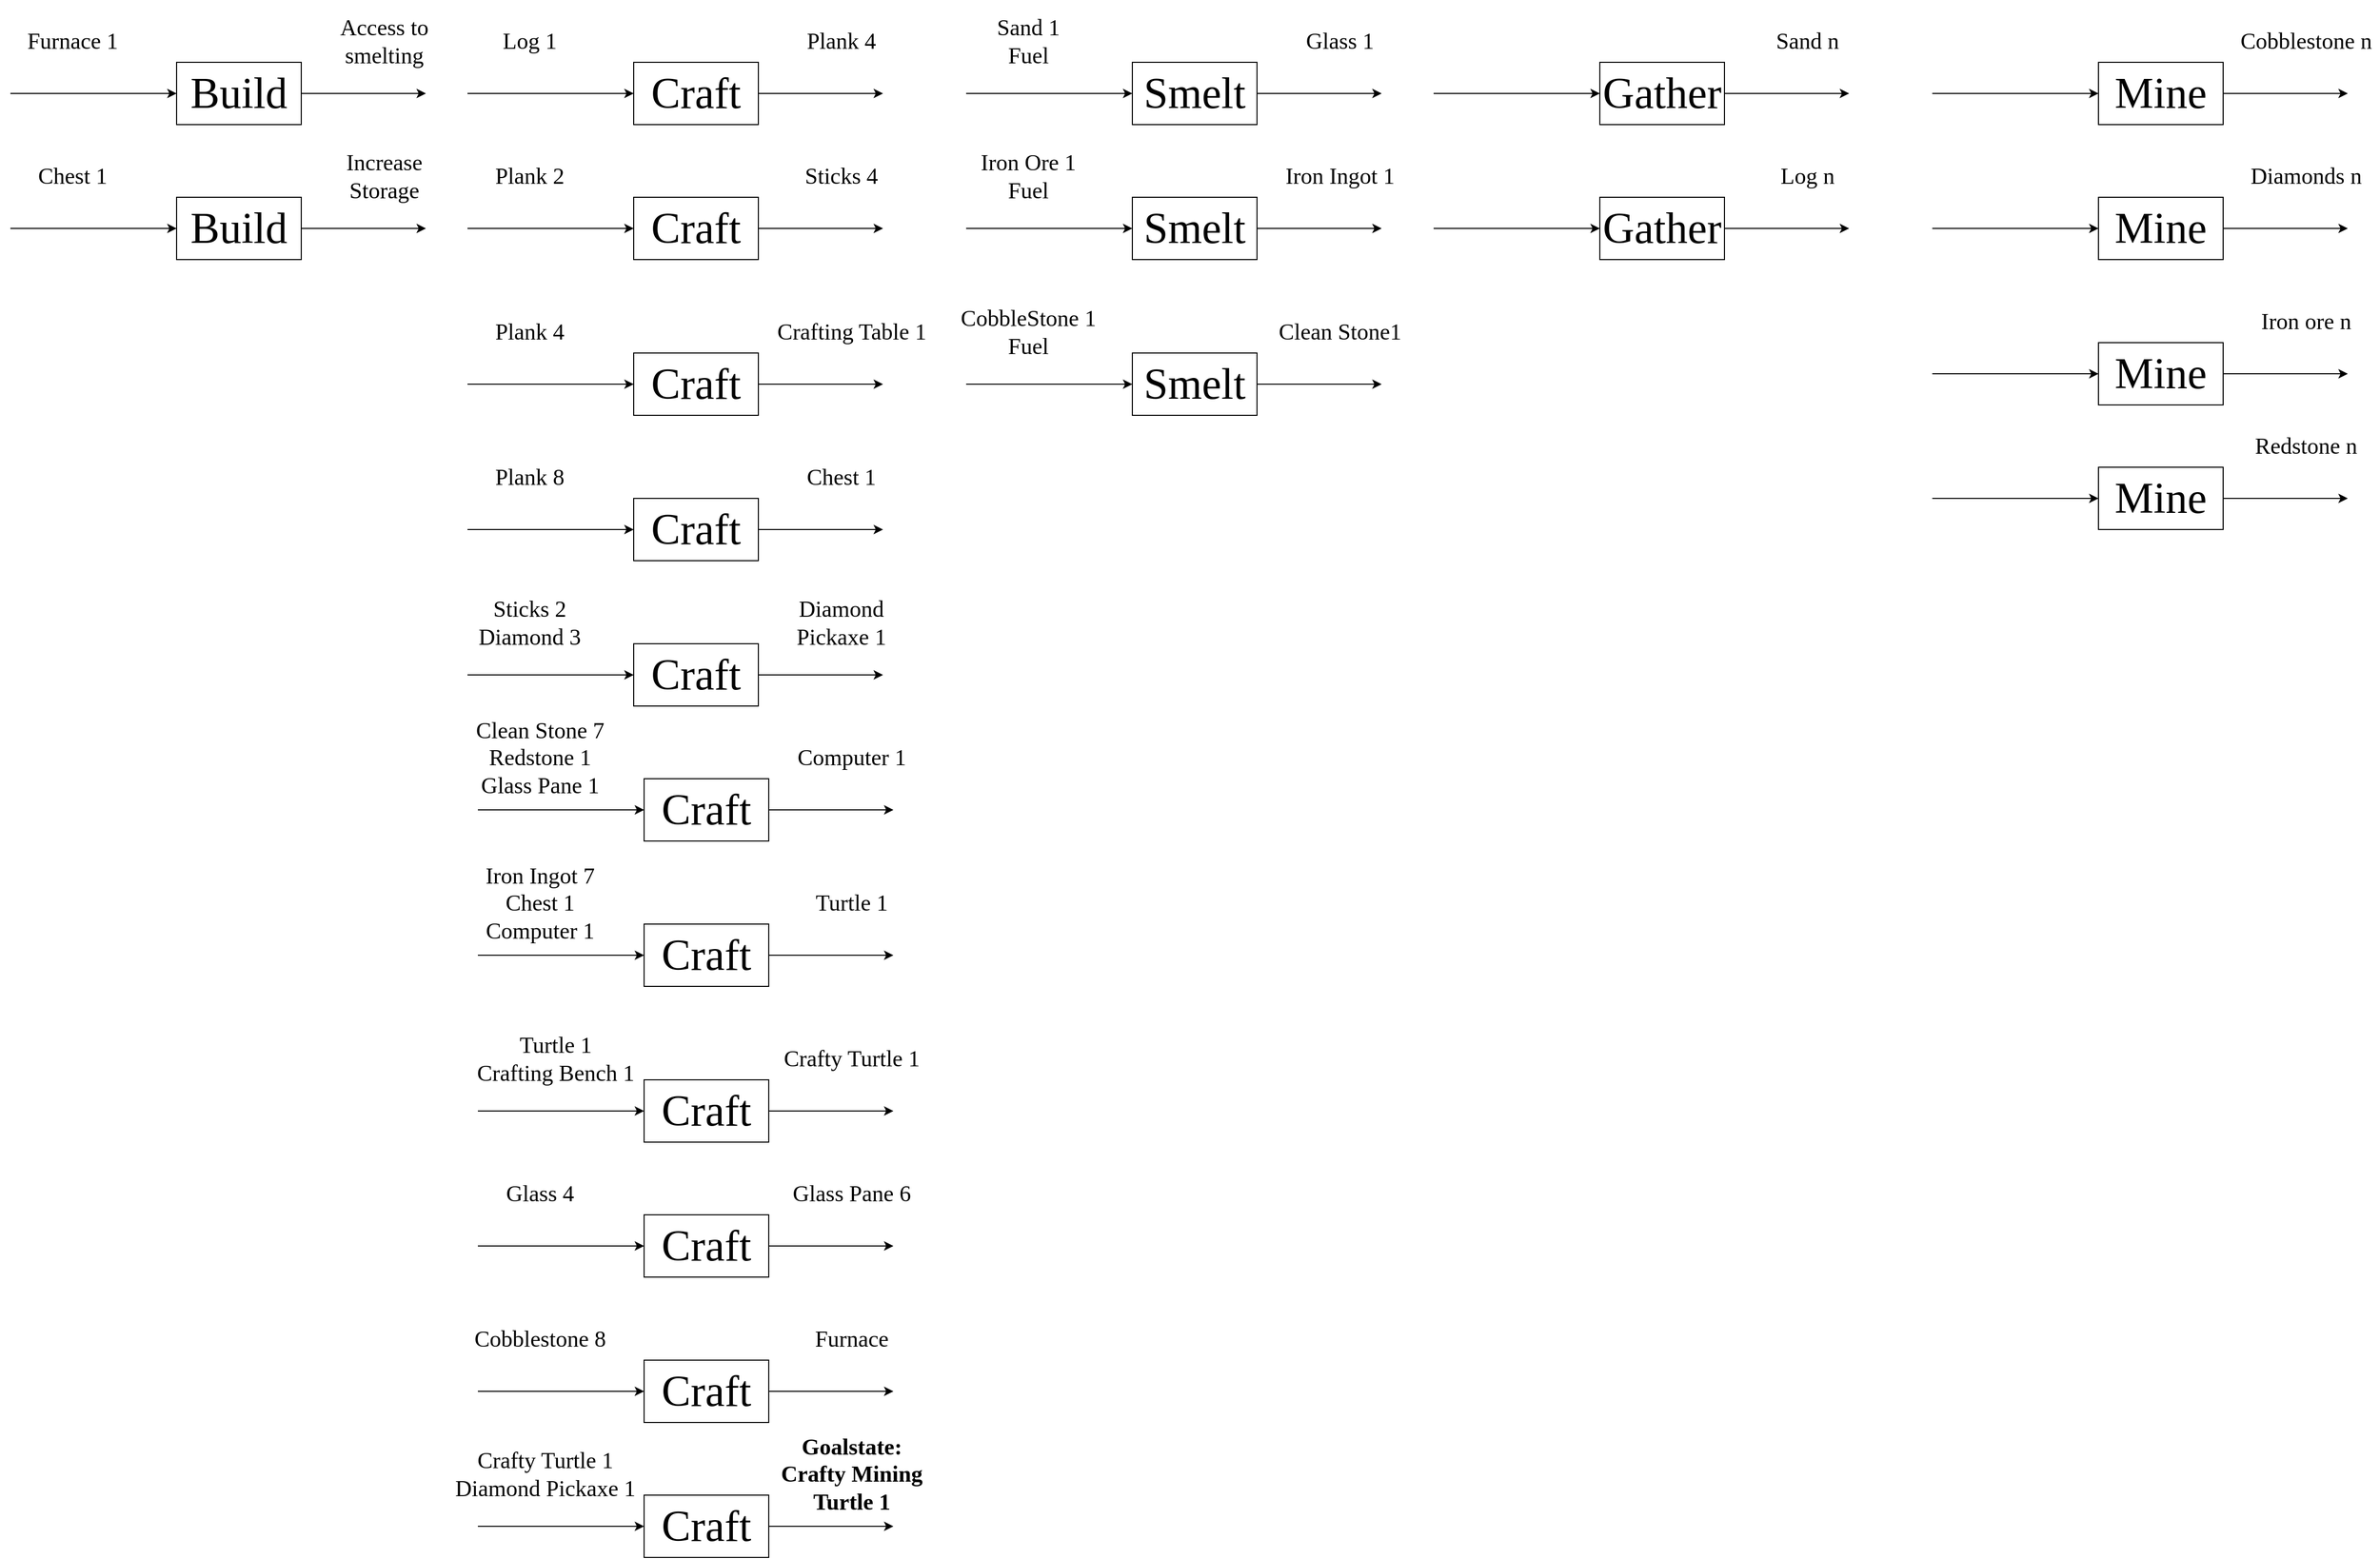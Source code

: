 <mxfile version="14.8.6" type="device"><diagram id="7CD58wL2E7_CNEWQaPp5" name="Page-1"><mxGraphModel dx="3970" dy="1318" grid="1" gridSize="10" guides="1" tooltips="1" connect="1" arrows="1" fold="1" page="1" pageScale="1" pageWidth="1600" pageHeight="900" math="0" shadow="0"><root><mxCell id="0"/><mxCell id="1" parent="0"/><mxCell id="APolCLXwnNS8bowA6f7P-10" value="" style="group" vertex="1" connectable="0" parent="1"><mxGeometry x="180" y="60" width="440" height="120" as="geometry"/></mxCell><mxCell id="APolCLXwnNS8bowA6f7P-1" value="&lt;font style=&quot;font-size: 42px&quot; face=&quot;Computer Modern&quot;&gt;Craft&lt;/font&gt;" style="rounded=0;whiteSpace=wrap;html=1;" vertex="1" parent="APolCLXwnNS8bowA6f7P-10"><mxGeometry x="170" y="60" width="120" height="60" as="geometry"/></mxCell><mxCell id="APolCLXwnNS8bowA6f7P-2" value="" style="endArrow=classic;html=1;entryX=0;entryY=0.5;entryDx=0;entryDy=0;" edge="1" parent="APolCLXwnNS8bowA6f7P-10" target="APolCLXwnNS8bowA6f7P-1"><mxGeometry width="50" height="50" relative="1" as="geometry"><mxPoint x="10" y="90" as="sourcePoint"/><mxPoint x="10" y="60" as="targetPoint"/></mxGeometry></mxCell><mxCell id="APolCLXwnNS8bowA6f7P-3" value="" style="endArrow=classic;html=1;exitX=1;exitY=0.5;exitDx=0;exitDy=0;" edge="1" parent="APolCLXwnNS8bowA6f7P-10" source="APolCLXwnNS8bowA6f7P-1"><mxGeometry width="50" height="50" relative="1" as="geometry"><mxPoint x="610" y="470" as="sourcePoint"/><mxPoint x="410" y="90" as="targetPoint"/></mxGeometry></mxCell><mxCell id="APolCLXwnNS8bowA6f7P-8" value="&lt;p style=&quot;font-size: 22px&quot;&gt;&lt;font style=&quot;font-size: 22px&quot;&gt;Log 1&lt;/font&gt;&lt;/p&gt;" style="text;html=1;strokeColor=none;fillColor=none;align=center;verticalAlign=middle;whiteSpace=wrap;rounded=0;fontFamily=Computer Modern;fontSize=22;" vertex="1" parent="APolCLXwnNS8bowA6f7P-10"><mxGeometry width="140" height="80" as="geometry"/></mxCell><mxCell id="APolCLXwnNS8bowA6f7P-9" value="&lt;p style=&quot;font-size: 22px&quot;&gt;&lt;font style=&quot;font-size: 22px&quot;&gt;Plank 4&lt;/font&gt;&lt;/p&gt;" style="text;html=1;strokeColor=none;fillColor=none;align=center;verticalAlign=middle;whiteSpace=wrap;rounded=0;fontFamily=Computer Modern;fontSize=22;" vertex="1" parent="APolCLXwnNS8bowA6f7P-10"><mxGeometry x="300" width="140" height="80" as="geometry"/></mxCell><mxCell id="APolCLXwnNS8bowA6f7P-11" value="" style="group" vertex="1" connectable="0" parent="1"><mxGeometry x="180" y="190" width="440" height="120" as="geometry"/></mxCell><mxCell id="APolCLXwnNS8bowA6f7P-12" value="&lt;font style=&quot;font-size: 42px&quot; face=&quot;Computer Modern&quot;&gt;Craft&lt;/font&gt;" style="rounded=0;whiteSpace=wrap;html=1;" vertex="1" parent="APolCLXwnNS8bowA6f7P-11"><mxGeometry x="170" y="60" width="120" height="60" as="geometry"/></mxCell><mxCell id="APolCLXwnNS8bowA6f7P-13" value="" style="endArrow=classic;html=1;entryX=0;entryY=0.5;entryDx=0;entryDy=0;" edge="1" parent="APolCLXwnNS8bowA6f7P-11" target="APolCLXwnNS8bowA6f7P-12"><mxGeometry width="50" height="50" relative="1" as="geometry"><mxPoint x="10" y="90" as="sourcePoint"/><mxPoint x="10" y="60" as="targetPoint"/></mxGeometry></mxCell><mxCell id="APolCLXwnNS8bowA6f7P-14" value="" style="endArrow=classic;html=1;exitX=1;exitY=0.5;exitDx=0;exitDy=0;" edge="1" parent="APolCLXwnNS8bowA6f7P-11" source="APolCLXwnNS8bowA6f7P-12"><mxGeometry width="50" height="50" relative="1" as="geometry"><mxPoint x="610" y="470" as="sourcePoint"/><mxPoint x="410" y="90" as="targetPoint"/></mxGeometry></mxCell><mxCell id="APolCLXwnNS8bowA6f7P-15" value="&lt;p style=&quot;font-size: 22px&quot;&gt;&lt;font style=&quot;font-size: 22px&quot;&gt;Plank 2&lt;br&gt;&lt;/font&gt;&lt;/p&gt;" style="text;html=1;strokeColor=none;fillColor=none;align=center;verticalAlign=middle;whiteSpace=wrap;rounded=0;fontFamily=Computer Modern;fontSize=22;" vertex="1" parent="APolCLXwnNS8bowA6f7P-11"><mxGeometry width="140" height="80" as="geometry"/></mxCell><mxCell id="APolCLXwnNS8bowA6f7P-16" value="&lt;p style=&quot;font-size: 22px&quot;&gt;&lt;font style=&quot;font-size: 22px&quot;&gt;Sticks 4&lt;br&gt;&lt;/font&gt;&lt;/p&gt;" style="text;html=1;strokeColor=none;fillColor=none;align=center;verticalAlign=middle;whiteSpace=wrap;rounded=0;fontFamily=Computer Modern;fontSize=22;" vertex="1" parent="APolCLXwnNS8bowA6f7P-11"><mxGeometry x="300" width="140" height="80" as="geometry"/></mxCell><mxCell id="APolCLXwnNS8bowA6f7P-17" value="" style="group" vertex="1" connectable="0" parent="1"><mxGeometry x="180" y="340" width="460" height="120" as="geometry"/></mxCell><mxCell id="APolCLXwnNS8bowA6f7P-18" value="&lt;font style=&quot;font-size: 42px&quot; face=&quot;Computer Modern&quot;&gt;Craft&lt;/font&gt;" style="rounded=0;whiteSpace=wrap;html=1;" vertex="1" parent="APolCLXwnNS8bowA6f7P-17"><mxGeometry x="170" y="60" width="120" height="60" as="geometry"/></mxCell><mxCell id="APolCLXwnNS8bowA6f7P-19" value="" style="endArrow=classic;html=1;entryX=0;entryY=0.5;entryDx=0;entryDy=0;" edge="1" parent="APolCLXwnNS8bowA6f7P-17" target="APolCLXwnNS8bowA6f7P-18"><mxGeometry width="50" height="50" relative="1" as="geometry"><mxPoint x="10" y="90" as="sourcePoint"/><mxPoint x="10" y="60" as="targetPoint"/></mxGeometry></mxCell><mxCell id="APolCLXwnNS8bowA6f7P-20" value="" style="endArrow=classic;html=1;exitX=1;exitY=0.5;exitDx=0;exitDy=0;" edge="1" parent="APolCLXwnNS8bowA6f7P-17" source="APolCLXwnNS8bowA6f7P-18"><mxGeometry width="50" height="50" relative="1" as="geometry"><mxPoint x="610" y="470" as="sourcePoint"/><mxPoint x="410" y="90" as="targetPoint"/></mxGeometry></mxCell><mxCell id="APolCLXwnNS8bowA6f7P-21" value="Plank 4" style="text;html=1;strokeColor=none;fillColor=none;align=center;verticalAlign=middle;whiteSpace=wrap;rounded=0;fontFamily=Computer Modern;fontSize=22;" vertex="1" parent="APolCLXwnNS8bowA6f7P-17"><mxGeometry width="140" height="80" as="geometry"/></mxCell><mxCell id="APolCLXwnNS8bowA6f7P-22" value="Crafting Table 1 " style="text;html=1;strokeColor=none;fillColor=none;align=center;verticalAlign=middle;whiteSpace=wrap;rounded=0;fontFamily=Computer Modern;fontSize=22;" vertex="1" parent="APolCLXwnNS8bowA6f7P-17"><mxGeometry x="300" width="160" height="80" as="geometry"/></mxCell><mxCell id="APolCLXwnNS8bowA6f7P-23" value="" style="group" vertex="1" connectable="0" parent="1"><mxGeometry x="180" y="480" width="440" height="120" as="geometry"/></mxCell><mxCell id="APolCLXwnNS8bowA6f7P-24" value="&lt;font style=&quot;font-size: 42px&quot; face=&quot;Computer Modern&quot;&gt;Craft&lt;/font&gt;" style="rounded=0;whiteSpace=wrap;html=1;" vertex="1" parent="APolCLXwnNS8bowA6f7P-23"><mxGeometry x="170" y="60" width="120" height="60" as="geometry"/></mxCell><mxCell id="APolCLXwnNS8bowA6f7P-25" value="" style="endArrow=classic;html=1;entryX=0;entryY=0.5;entryDx=0;entryDy=0;" edge="1" parent="APolCLXwnNS8bowA6f7P-23" target="APolCLXwnNS8bowA6f7P-24"><mxGeometry width="50" height="50" relative="1" as="geometry"><mxPoint x="10" y="90" as="sourcePoint"/><mxPoint x="10" y="60" as="targetPoint"/></mxGeometry></mxCell><mxCell id="APolCLXwnNS8bowA6f7P-26" value="" style="endArrow=classic;html=1;exitX=1;exitY=0.5;exitDx=0;exitDy=0;" edge="1" parent="APolCLXwnNS8bowA6f7P-23" source="APolCLXwnNS8bowA6f7P-24"><mxGeometry width="50" height="50" relative="1" as="geometry"><mxPoint x="610" y="470" as="sourcePoint"/><mxPoint x="410" y="90" as="targetPoint"/></mxGeometry></mxCell><mxCell id="APolCLXwnNS8bowA6f7P-27" value="Plank 8" style="text;html=1;strokeColor=none;fillColor=none;align=center;verticalAlign=middle;whiteSpace=wrap;rounded=0;fontFamily=Computer Modern;fontSize=22;" vertex="1" parent="APolCLXwnNS8bowA6f7P-23"><mxGeometry width="140" height="80" as="geometry"/></mxCell><mxCell id="APolCLXwnNS8bowA6f7P-28" value="Chest 1" style="text;html=1;strokeColor=none;fillColor=none;align=center;verticalAlign=middle;whiteSpace=wrap;rounded=0;fontFamily=Computer Modern;fontSize=22;" vertex="1" parent="APolCLXwnNS8bowA6f7P-23"><mxGeometry x="300" width="140" height="80" as="geometry"/></mxCell><mxCell id="APolCLXwnNS8bowA6f7P-29" value="" style="group" vertex="1" connectable="0" parent="1"><mxGeometry x="180" y="620" width="440" height="120" as="geometry"/></mxCell><mxCell id="APolCLXwnNS8bowA6f7P-30" value="&lt;font style=&quot;font-size: 42px&quot; face=&quot;Computer Modern&quot;&gt;Craft&lt;/font&gt;" style="rounded=0;whiteSpace=wrap;html=1;" vertex="1" parent="APolCLXwnNS8bowA6f7P-29"><mxGeometry x="170" y="60" width="120" height="60" as="geometry"/></mxCell><mxCell id="APolCLXwnNS8bowA6f7P-31" value="" style="endArrow=classic;html=1;entryX=0;entryY=0.5;entryDx=0;entryDy=0;" edge="1" parent="APolCLXwnNS8bowA6f7P-29" target="APolCLXwnNS8bowA6f7P-30"><mxGeometry width="50" height="50" relative="1" as="geometry"><mxPoint x="10" y="90" as="sourcePoint"/><mxPoint x="10" y="60" as="targetPoint"/></mxGeometry></mxCell><mxCell id="APolCLXwnNS8bowA6f7P-32" value="" style="endArrow=classic;html=1;exitX=1;exitY=0.5;exitDx=0;exitDy=0;" edge="1" parent="APolCLXwnNS8bowA6f7P-29" source="APolCLXwnNS8bowA6f7P-30"><mxGeometry width="50" height="50" relative="1" as="geometry"><mxPoint x="610" y="470" as="sourcePoint"/><mxPoint x="410" y="90" as="targetPoint"/></mxGeometry></mxCell><mxCell id="APolCLXwnNS8bowA6f7P-33" value="&lt;div&gt;Sticks 2&lt;/div&gt;&lt;div&gt;Diamond 3&lt;br&gt;&lt;/div&gt;" style="text;html=1;strokeColor=none;fillColor=none;align=center;verticalAlign=middle;whiteSpace=wrap;rounded=0;fontFamily=Computer Modern;fontSize=22;" vertex="1" parent="APolCLXwnNS8bowA6f7P-29"><mxGeometry width="140" height="80" as="geometry"/></mxCell><mxCell id="APolCLXwnNS8bowA6f7P-34" value="Diamond Pickaxe 1" style="text;html=1;strokeColor=none;fillColor=none;align=center;verticalAlign=middle;whiteSpace=wrap;rounded=0;fontFamily=Computer Modern;fontSize=22;" vertex="1" parent="APolCLXwnNS8bowA6f7P-29"><mxGeometry x="300" width="140" height="80" as="geometry"/></mxCell><mxCell id="APolCLXwnNS8bowA6f7P-35" value="" style="group" vertex="1" connectable="0" parent="1"><mxGeometry x="190" y="750" width="440" height="120" as="geometry"/></mxCell><mxCell id="APolCLXwnNS8bowA6f7P-36" value="&lt;font style=&quot;font-size: 42px&quot; face=&quot;Computer Modern&quot;&gt;Craft&lt;/font&gt;" style="rounded=0;whiteSpace=wrap;html=1;" vertex="1" parent="APolCLXwnNS8bowA6f7P-35"><mxGeometry x="170" y="60" width="120" height="60" as="geometry"/></mxCell><mxCell id="APolCLXwnNS8bowA6f7P-37" value="" style="endArrow=classic;html=1;entryX=0;entryY=0.5;entryDx=0;entryDy=0;" edge="1" parent="APolCLXwnNS8bowA6f7P-35" target="APolCLXwnNS8bowA6f7P-36"><mxGeometry width="50" height="50" relative="1" as="geometry"><mxPoint x="10" y="90" as="sourcePoint"/><mxPoint x="10" y="60" as="targetPoint"/></mxGeometry></mxCell><mxCell id="APolCLXwnNS8bowA6f7P-38" value="" style="endArrow=classic;html=1;exitX=1;exitY=0.5;exitDx=0;exitDy=0;" edge="1" parent="APolCLXwnNS8bowA6f7P-35" source="APolCLXwnNS8bowA6f7P-36"><mxGeometry width="50" height="50" relative="1" as="geometry"><mxPoint x="610" y="470" as="sourcePoint"/><mxPoint x="410" y="90" as="targetPoint"/></mxGeometry></mxCell><mxCell id="APolCLXwnNS8bowA6f7P-39" value="&lt;div&gt;Clean Stone 7&lt;br&gt;&lt;/div&gt;&lt;div&gt;Redstone 1&lt;/div&gt;&lt;div&gt;Glass Pane 1&lt;br&gt;&lt;/div&gt;" style="text;html=1;strokeColor=none;fillColor=none;align=center;verticalAlign=middle;whiteSpace=wrap;rounded=0;fontFamily=Computer Modern;fontSize=22;" vertex="1" parent="APolCLXwnNS8bowA6f7P-35"><mxGeometry width="140" height="80" as="geometry"/></mxCell><mxCell id="APolCLXwnNS8bowA6f7P-40" value="Computer 1" style="text;html=1;strokeColor=none;fillColor=none;align=center;verticalAlign=middle;whiteSpace=wrap;rounded=0;fontFamily=Computer Modern;fontSize=22;" vertex="1" parent="APolCLXwnNS8bowA6f7P-35"><mxGeometry x="300" width="140" height="80" as="geometry"/></mxCell><mxCell id="APolCLXwnNS8bowA6f7P-41" value="" style="group" vertex="1" connectable="0" parent="1"><mxGeometry x="190" y="890" width="440" height="120" as="geometry"/></mxCell><mxCell id="APolCLXwnNS8bowA6f7P-42" value="&lt;font style=&quot;font-size: 42px&quot; face=&quot;Computer Modern&quot;&gt;Craft&lt;/font&gt;" style="rounded=0;whiteSpace=wrap;html=1;" vertex="1" parent="APolCLXwnNS8bowA6f7P-41"><mxGeometry x="170" y="60" width="120" height="60" as="geometry"/></mxCell><mxCell id="APolCLXwnNS8bowA6f7P-43" value="" style="endArrow=classic;html=1;entryX=0;entryY=0.5;entryDx=0;entryDy=0;" edge="1" parent="APolCLXwnNS8bowA6f7P-41" target="APolCLXwnNS8bowA6f7P-42"><mxGeometry width="50" height="50" relative="1" as="geometry"><mxPoint x="10" y="90" as="sourcePoint"/><mxPoint x="10" y="60" as="targetPoint"/></mxGeometry></mxCell><mxCell id="APolCLXwnNS8bowA6f7P-44" value="" style="endArrow=classic;html=1;exitX=1;exitY=0.5;exitDx=0;exitDy=0;" edge="1" parent="APolCLXwnNS8bowA6f7P-41" source="APolCLXwnNS8bowA6f7P-42"><mxGeometry width="50" height="50" relative="1" as="geometry"><mxPoint x="610" y="470" as="sourcePoint"/><mxPoint x="410" y="90" as="targetPoint"/></mxGeometry></mxCell><mxCell id="APolCLXwnNS8bowA6f7P-45" value="&lt;div&gt;Iron Ingot 7&lt;br&gt;&lt;/div&gt;&lt;div&gt;Chest 1&lt;/div&gt;&lt;div&gt;Computer 1&lt;br&gt;&lt;/div&gt;" style="text;html=1;strokeColor=none;fillColor=none;align=center;verticalAlign=middle;whiteSpace=wrap;rounded=0;fontFamily=Computer Modern;fontSize=22;" vertex="1" parent="APolCLXwnNS8bowA6f7P-41"><mxGeometry width="140" height="80" as="geometry"/></mxCell><mxCell id="APolCLXwnNS8bowA6f7P-46" value="Turtle 1" style="text;html=1;strokeColor=none;fillColor=none;align=center;verticalAlign=middle;whiteSpace=wrap;rounded=0;fontFamily=Computer Modern;fontSize=22;" vertex="1" parent="APolCLXwnNS8bowA6f7P-41"><mxGeometry x="300" width="140" height="80" as="geometry"/></mxCell><mxCell id="APolCLXwnNS8bowA6f7P-47" value="" style="group" vertex="1" connectable="0" parent="1"><mxGeometry x="190" y="1040" width="440" height="120" as="geometry"/></mxCell><mxCell id="APolCLXwnNS8bowA6f7P-48" value="&lt;font style=&quot;font-size: 42px&quot; face=&quot;Computer Modern&quot;&gt;Craft&lt;/font&gt;" style="rounded=0;whiteSpace=wrap;html=1;" vertex="1" parent="APolCLXwnNS8bowA6f7P-47"><mxGeometry x="170" y="60" width="120" height="60" as="geometry"/></mxCell><mxCell id="APolCLXwnNS8bowA6f7P-49" value="" style="endArrow=classic;html=1;entryX=0;entryY=0.5;entryDx=0;entryDy=0;" edge="1" parent="APolCLXwnNS8bowA6f7P-47" target="APolCLXwnNS8bowA6f7P-48"><mxGeometry width="50" height="50" relative="1" as="geometry"><mxPoint x="10" y="90" as="sourcePoint"/><mxPoint x="10" y="60" as="targetPoint"/></mxGeometry></mxCell><mxCell id="APolCLXwnNS8bowA6f7P-50" value="" style="endArrow=classic;html=1;exitX=1;exitY=0.5;exitDx=0;exitDy=0;" edge="1" parent="APolCLXwnNS8bowA6f7P-47" source="APolCLXwnNS8bowA6f7P-48"><mxGeometry width="50" height="50" relative="1" as="geometry"><mxPoint x="610" y="470" as="sourcePoint"/><mxPoint x="410" y="90" as="targetPoint"/></mxGeometry></mxCell><mxCell id="APolCLXwnNS8bowA6f7P-51" value="&lt;div&gt;Turtle 1&lt;/div&gt;&lt;div&gt;Crafting Bench 1 &lt;br&gt;&lt;/div&gt;" style="text;html=1;strokeColor=none;fillColor=none;align=center;verticalAlign=middle;whiteSpace=wrap;rounded=0;fontFamily=Computer Modern;fontSize=22;" vertex="1" parent="APolCLXwnNS8bowA6f7P-47"><mxGeometry width="170" height="80" as="geometry"/></mxCell><mxCell id="APolCLXwnNS8bowA6f7P-52" value="Crafty Turtle 1" style="text;html=1;strokeColor=none;fillColor=none;align=center;verticalAlign=middle;whiteSpace=wrap;rounded=0;fontFamily=Computer Modern;fontSize=22;" vertex="1" parent="APolCLXwnNS8bowA6f7P-47"><mxGeometry x="300" width="140" height="80" as="geometry"/></mxCell><mxCell id="APolCLXwnNS8bowA6f7P-53" value="" style="group" vertex="1" connectable="0" parent="1"><mxGeometry x="190" y="1440" width="440" height="120" as="geometry"/></mxCell><mxCell id="APolCLXwnNS8bowA6f7P-54" value="&lt;font style=&quot;font-size: 42px&quot; face=&quot;Computer Modern&quot;&gt;Craft&lt;/font&gt;" style="rounded=0;whiteSpace=wrap;html=1;" vertex="1" parent="APolCLXwnNS8bowA6f7P-53"><mxGeometry x="170" y="60" width="120" height="60" as="geometry"/></mxCell><mxCell id="APolCLXwnNS8bowA6f7P-55" value="" style="endArrow=classic;html=1;entryX=0;entryY=0.5;entryDx=0;entryDy=0;" edge="1" parent="APolCLXwnNS8bowA6f7P-53" target="APolCLXwnNS8bowA6f7P-54"><mxGeometry width="50" height="50" relative="1" as="geometry"><mxPoint x="10" y="90" as="sourcePoint"/><mxPoint x="10" y="60" as="targetPoint"/></mxGeometry></mxCell><mxCell id="APolCLXwnNS8bowA6f7P-56" value="" style="endArrow=classic;html=1;exitX=1;exitY=0.5;exitDx=0;exitDy=0;" edge="1" parent="APolCLXwnNS8bowA6f7P-53" source="APolCLXwnNS8bowA6f7P-54"><mxGeometry width="50" height="50" relative="1" as="geometry"><mxPoint x="610" y="470" as="sourcePoint"/><mxPoint x="410" y="90" as="targetPoint"/></mxGeometry></mxCell><mxCell id="APolCLXwnNS8bowA6f7P-57" value="&lt;div&gt;Crafty Turtle 1&lt;/div&gt;&lt;div&gt;Diamond Pickaxe 1&lt;br&gt;&lt;/div&gt;" style="text;html=1;strokeColor=none;fillColor=none;align=center;verticalAlign=middle;whiteSpace=wrap;rounded=0;fontFamily=Computer Modern;fontSize=22;" vertex="1" parent="APolCLXwnNS8bowA6f7P-53"><mxGeometry x="-20" width="190" height="80" as="geometry"/></mxCell><mxCell id="APolCLXwnNS8bowA6f7P-58" value="&lt;div&gt;&lt;b&gt;Goalstate: &lt;br&gt;&lt;/b&gt;&lt;/div&gt;&lt;div&gt;&lt;b&gt;Crafty Mining Turtle 1&lt;/b&gt;&lt;/div&gt;" style="text;html=1;strokeColor=none;fillColor=none;align=center;verticalAlign=middle;whiteSpace=wrap;rounded=0;fontFamily=Computer Modern;fontSize=22;" vertex="1" parent="APolCLXwnNS8bowA6f7P-53"><mxGeometry x="300" width="140" height="80" as="geometry"/></mxCell><mxCell id="APolCLXwnNS8bowA6f7P-61" value="" style="group" vertex="1" connectable="0" parent="1"><mxGeometry x="660" y="60" width="440" height="120" as="geometry"/></mxCell><mxCell id="APolCLXwnNS8bowA6f7P-62" value="Smelt" style="rounded=0;whiteSpace=wrap;html=1;fontFamily=Computer Modern;fontSize=42;" vertex="1" parent="APolCLXwnNS8bowA6f7P-61"><mxGeometry x="170" y="60" width="120" height="60" as="geometry"/></mxCell><mxCell id="APolCLXwnNS8bowA6f7P-63" value="" style="endArrow=classic;html=1;entryX=0;entryY=0.5;entryDx=0;entryDy=0;" edge="1" parent="APolCLXwnNS8bowA6f7P-61" target="APolCLXwnNS8bowA6f7P-62"><mxGeometry width="50" height="50" relative="1" as="geometry"><mxPoint x="10" y="90" as="sourcePoint"/><mxPoint x="10" y="60" as="targetPoint"/></mxGeometry></mxCell><mxCell id="APolCLXwnNS8bowA6f7P-64" value="" style="endArrow=classic;html=1;exitX=1;exitY=0.5;exitDx=0;exitDy=0;" edge="1" parent="APolCLXwnNS8bowA6f7P-61" source="APolCLXwnNS8bowA6f7P-62"><mxGeometry width="50" height="50" relative="1" as="geometry"><mxPoint x="610" y="470" as="sourcePoint"/><mxPoint x="410" y="90" as="targetPoint"/></mxGeometry></mxCell><mxCell id="APolCLXwnNS8bowA6f7P-65" value="&lt;div&gt;Sand 1&lt;/div&gt;&lt;div&gt;Fuel &lt;br&gt;&lt;/div&gt;" style="text;html=1;strokeColor=none;fillColor=none;align=center;verticalAlign=middle;whiteSpace=wrap;rounded=0;fontFamily=Computer Modern;fontSize=22;" vertex="1" parent="APolCLXwnNS8bowA6f7P-61"><mxGeometry width="140" height="80" as="geometry"/></mxCell><mxCell id="APolCLXwnNS8bowA6f7P-66" value="Glass 1" style="text;html=1;strokeColor=none;fillColor=none;align=center;verticalAlign=middle;whiteSpace=wrap;rounded=0;fontFamily=Computer Modern;fontSize=22;" vertex="1" parent="APolCLXwnNS8bowA6f7P-61"><mxGeometry x="300" width="140" height="80" as="geometry"/></mxCell><mxCell id="APolCLXwnNS8bowA6f7P-67" value="" style="group" vertex="1" connectable="0" parent="1"><mxGeometry x="190" y="1170" width="440" height="120" as="geometry"/></mxCell><mxCell id="APolCLXwnNS8bowA6f7P-68" value="&lt;font style=&quot;font-size: 42px&quot; face=&quot;Computer Modern&quot;&gt;Craft&lt;/font&gt;" style="rounded=0;whiteSpace=wrap;html=1;" vertex="1" parent="APolCLXwnNS8bowA6f7P-67"><mxGeometry x="170" y="60" width="120" height="60" as="geometry"/></mxCell><mxCell id="APolCLXwnNS8bowA6f7P-69" value="" style="endArrow=classic;html=1;entryX=0;entryY=0.5;entryDx=0;entryDy=0;" edge="1" parent="APolCLXwnNS8bowA6f7P-67" target="APolCLXwnNS8bowA6f7P-68"><mxGeometry width="50" height="50" relative="1" as="geometry"><mxPoint x="10" y="90" as="sourcePoint"/><mxPoint x="10" y="60" as="targetPoint"/></mxGeometry></mxCell><mxCell id="APolCLXwnNS8bowA6f7P-70" value="" style="endArrow=classic;html=1;exitX=1;exitY=0.5;exitDx=0;exitDy=0;" edge="1" parent="APolCLXwnNS8bowA6f7P-67" source="APolCLXwnNS8bowA6f7P-68"><mxGeometry width="50" height="50" relative="1" as="geometry"><mxPoint x="610" y="470" as="sourcePoint"/><mxPoint x="410" y="90" as="targetPoint"/></mxGeometry></mxCell><mxCell id="APolCLXwnNS8bowA6f7P-71" value="Glass 4" style="text;html=1;strokeColor=none;fillColor=none;align=center;verticalAlign=middle;whiteSpace=wrap;rounded=0;fontFamily=Computer Modern;fontSize=22;" vertex="1" parent="APolCLXwnNS8bowA6f7P-67"><mxGeometry width="140" height="80" as="geometry"/></mxCell><mxCell id="APolCLXwnNS8bowA6f7P-72" value="Glass Pane 6" style="text;html=1;strokeColor=none;fillColor=none;align=center;verticalAlign=middle;whiteSpace=wrap;rounded=0;fontFamily=Computer Modern;fontSize=22;" vertex="1" parent="APolCLXwnNS8bowA6f7P-67"><mxGeometry x="300" width="140" height="80" as="geometry"/></mxCell><mxCell id="APolCLXwnNS8bowA6f7P-73" value="" style="group" vertex="1" connectable="0" parent="1"><mxGeometry x="660" y="190" width="440" height="120" as="geometry"/></mxCell><mxCell id="APolCLXwnNS8bowA6f7P-74" value="Smelt" style="rounded=0;whiteSpace=wrap;html=1;fontFamily=Computer Modern;fontSize=42;" vertex="1" parent="APolCLXwnNS8bowA6f7P-73"><mxGeometry x="170" y="60" width="120" height="60" as="geometry"/></mxCell><mxCell id="APolCLXwnNS8bowA6f7P-75" value="" style="endArrow=classic;html=1;entryX=0;entryY=0.5;entryDx=0;entryDy=0;" edge="1" parent="APolCLXwnNS8bowA6f7P-73" target="APolCLXwnNS8bowA6f7P-74"><mxGeometry width="50" height="50" relative="1" as="geometry"><mxPoint x="10" y="90" as="sourcePoint"/><mxPoint x="10" y="60" as="targetPoint"/></mxGeometry></mxCell><mxCell id="APolCLXwnNS8bowA6f7P-76" value="" style="endArrow=classic;html=1;exitX=1;exitY=0.5;exitDx=0;exitDy=0;" edge="1" parent="APolCLXwnNS8bowA6f7P-73" source="APolCLXwnNS8bowA6f7P-74"><mxGeometry width="50" height="50" relative="1" as="geometry"><mxPoint x="610" y="470" as="sourcePoint"/><mxPoint x="410" y="90" as="targetPoint"/></mxGeometry></mxCell><mxCell id="APolCLXwnNS8bowA6f7P-77" value="&lt;div&gt;Iron Ore 1&lt;/div&gt;&lt;div&gt;Fuel &lt;br&gt;&lt;/div&gt;" style="text;html=1;strokeColor=none;fillColor=none;align=center;verticalAlign=middle;whiteSpace=wrap;rounded=0;fontFamily=Computer Modern;fontSize=22;" vertex="1" parent="APolCLXwnNS8bowA6f7P-73"><mxGeometry width="140" height="80" as="geometry"/></mxCell><mxCell id="APolCLXwnNS8bowA6f7P-78" value="Iron Ingot 1" style="text;html=1;strokeColor=none;fillColor=none;align=center;verticalAlign=middle;whiteSpace=wrap;rounded=0;fontFamily=Computer Modern;fontSize=22;" vertex="1" parent="APolCLXwnNS8bowA6f7P-73"><mxGeometry x="300" width="140" height="80" as="geometry"/></mxCell><mxCell id="APolCLXwnNS8bowA6f7P-79" value="" style="group" vertex="1" connectable="0" parent="1"><mxGeometry x="660" y="340" width="440" height="120" as="geometry"/></mxCell><mxCell id="APolCLXwnNS8bowA6f7P-80" value="Smelt" style="rounded=0;whiteSpace=wrap;html=1;fontFamily=Computer Modern;fontSize=42;" vertex="1" parent="APolCLXwnNS8bowA6f7P-79"><mxGeometry x="170" y="60" width="120" height="60" as="geometry"/></mxCell><mxCell id="APolCLXwnNS8bowA6f7P-81" value="" style="endArrow=classic;html=1;entryX=0;entryY=0.5;entryDx=0;entryDy=0;" edge="1" parent="APolCLXwnNS8bowA6f7P-79" target="APolCLXwnNS8bowA6f7P-80"><mxGeometry width="50" height="50" relative="1" as="geometry"><mxPoint x="10" y="90" as="sourcePoint"/><mxPoint x="10" y="60" as="targetPoint"/></mxGeometry></mxCell><mxCell id="APolCLXwnNS8bowA6f7P-82" value="" style="endArrow=classic;html=1;exitX=1;exitY=0.5;exitDx=0;exitDy=0;" edge="1" parent="APolCLXwnNS8bowA6f7P-79" source="APolCLXwnNS8bowA6f7P-80"><mxGeometry width="50" height="50" relative="1" as="geometry"><mxPoint x="610" y="470" as="sourcePoint"/><mxPoint x="410" y="90" as="targetPoint"/></mxGeometry></mxCell><mxCell id="APolCLXwnNS8bowA6f7P-83" value="&lt;div&gt;CobbleStone 1&lt;/div&gt;&lt;div&gt;Fuel &lt;br&gt;&lt;/div&gt;" style="text;html=1;strokeColor=none;fillColor=none;align=center;verticalAlign=middle;whiteSpace=wrap;rounded=0;fontFamily=Computer Modern;fontSize=22;" vertex="1" parent="APolCLXwnNS8bowA6f7P-79"><mxGeometry width="140" height="80" as="geometry"/></mxCell><mxCell id="APolCLXwnNS8bowA6f7P-84" value="Clean Stone1" style="text;html=1;strokeColor=none;fillColor=none;align=center;verticalAlign=middle;whiteSpace=wrap;rounded=0;fontFamily=Computer Modern;fontSize=22;" vertex="1" parent="APolCLXwnNS8bowA6f7P-79"><mxGeometry x="300" width="140" height="80" as="geometry"/></mxCell><mxCell id="APolCLXwnNS8bowA6f7P-85" value="" style="group" vertex="1" connectable="0" parent="1"><mxGeometry x="-260" y="190" width="440" height="120" as="geometry"/></mxCell><mxCell id="APolCLXwnNS8bowA6f7P-86" value="Build" style="rounded=0;whiteSpace=wrap;html=1;fontFamily=Computer Modern;fontSize=42;" vertex="1" parent="APolCLXwnNS8bowA6f7P-85"><mxGeometry x="170" y="60" width="120" height="60" as="geometry"/></mxCell><mxCell id="APolCLXwnNS8bowA6f7P-87" value="" style="endArrow=classic;html=1;entryX=0;entryY=0.5;entryDx=0;entryDy=0;" edge="1" parent="APolCLXwnNS8bowA6f7P-85" target="APolCLXwnNS8bowA6f7P-86"><mxGeometry width="50" height="50" relative="1" as="geometry"><mxPoint x="10" y="90" as="sourcePoint"/><mxPoint x="10" y="60" as="targetPoint"/></mxGeometry></mxCell><mxCell id="APolCLXwnNS8bowA6f7P-88" value="" style="endArrow=classic;html=1;exitX=1;exitY=0.5;exitDx=0;exitDy=0;" edge="1" parent="APolCLXwnNS8bowA6f7P-85" source="APolCLXwnNS8bowA6f7P-86"><mxGeometry width="50" height="50" relative="1" as="geometry"><mxPoint x="610" y="470" as="sourcePoint"/><mxPoint x="410" y="90" as="targetPoint"/></mxGeometry></mxCell><mxCell id="APolCLXwnNS8bowA6f7P-89" value="Chest 1" style="text;html=1;strokeColor=none;fillColor=none;align=center;verticalAlign=middle;whiteSpace=wrap;rounded=0;fontFamily=Computer Modern;fontSize=22;" vertex="1" parent="APolCLXwnNS8bowA6f7P-85"><mxGeometry width="140" height="80" as="geometry"/></mxCell><mxCell id="APolCLXwnNS8bowA6f7P-90" value="Increase Storage" style="text;html=1;strokeColor=none;fillColor=none;align=center;verticalAlign=middle;whiteSpace=wrap;rounded=0;fontFamily=Computer Modern;fontSize=22;" vertex="1" parent="APolCLXwnNS8bowA6f7P-85"><mxGeometry x="300" width="140" height="80" as="geometry"/></mxCell><mxCell id="APolCLXwnNS8bowA6f7P-91" value="" style="group" vertex="1" connectable="0" parent="1"><mxGeometry x="-260" y="60" width="440" height="120" as="geometry"/></mxCell><mxCell id="APolCLXwnNS8bowA6f7P-92" value="Build" style="rounded=0;whiteSpace=wrap;html=1;fontFamily=Computer Modern;fontSize=42;" vertex="1" parent="APolCLXwnNS8bowA6f7P-91"><mxGeometry x="170" y="60" width="120" height="60" as="geometry"/></mxCell><mxCell id="APolCLXwnNS8bowA6f7P-93" value="" style="endArrow=classic;html=1;entryX=0;entryY=0.5;entryDx=0;entryDy=0;" edge="1" parent="APolCLXwnNS8bowA6f7P-91" target="APolCLXwnNS8bowA6f7P-92"><mxGeometry width="50" height="50" relative="1" as="geometry"><mxPoint x="10" y="90" as="sourcePoint"/><mxPoint x="10" y="60" as="targetPoint"/></mxGeometry></mxCell><mxCell id="APolCLXwnNS8bowA6f7P-94" value="" style="endArrow=classic;html=1;exitX=1;exitY=0.5;exitDx=0;exitDy=0;" edge="1" parent="APolCLXwnNS8bowA6f7P-91" source="APolCLXwnNS8bowA6f7P-92"><mxGeometry width="50" height="50" relative="1" as="geometry"><mxPoint x="610" y="470" as="sourcePoint"/><mxPoint x="410" y="90" as="targetPoint"/></mxGeometry></mxCell><mxCell id="APolCLXwnNS8bowA6f7P-95" value="Furnace 1" style="text;html=1;strokeColor=none;fillColor=none;align=center;verticalAlign=middle;whiteSpace=wrap;rounded=0;fontFamily=Computer Modern;fontSize=22;" vertex="1" parent="APolCLXwnNS8bowA6f7P-91"><mxGeometry width="140" height="80" as="geometry"/></mxCell><mxCell id="APolCLXwnNS8bowA6f7P-96" value="Access to smelting " style="text;html=1;strokeColor=none;fillColor=none;align=center;verticalAlign=middle;whiteSpace=wrap;rounded=0;fontFamily=Computer Modern;fontSize=22;" vertex="1" parent="APolCLXwnNS8bowA6f7P-91"><mxGeometry x="300" width="140" height="80" as="geometry"/></mxCell><mxCell id="APolCLXwnNS8bowA6f7P-97" value="" style="group" vertex="1" connectable="0" parent="1"><mxGeometry x="190" y="1310" width="440" height="120" as="geometry"/></mxCell><mxCell id="APolCLXwnNS8bowA6f7P-98" value="&lt;font style=&quot;font-size: 42px&quot; face=&quot;Computer Modern&quot;&gt;Craft&lt;/font&gt;" style="rounded=0;whiteSpace=wrap;html=1;" vertex="1" parent="APolCLXwnNS8bowA6f7P-97"><mxGeometry x="170" y="60" width="120" height="60" as="geometry"/></mxCell><mxCell id="APolCLXwnNS8bowA6f7P-99" value="" style="endArrow=classic;html=1;entryX=0;entryY=0.5;entryDx=0;entryDy=0;" edge="1" parent="APolCLXwnNS8bowA6f7P-97" target="APolCLXwnNS8bowA6f7P-98"><mxGeometry width="50" height="50" relative="1" as="geometry"><mxPoint x="10" y="90" as="sourcePoint"/><mxPoint x="10" y="60" as="targetPoint"/></mxGeometry></mxCell><mxCell id="APolCLXwnNS8bowA6f7P-100" value="" style="endArrow=classic;html=1;exitX=1;exitY=0.5;exitDx=0;exitDy=0;" edge="1" parent="APolCLXwnNS8bowA6f7P-97" source="APolCLXwnNS8bowA6f7P-98"><mxGeometry width="50" height="50" relative="1" as="geometry"><mxPoint x="610" y="470" as="sourcePoint"/><mxPoint x="410" y="90" as="targetPoint"/></mxGeometry></mxCell><mxCell id="APolCLXwnNS8bowA6f7P-101" value="Cobblestone 8" style="text;html=1;strokeColor=none;fillColor=none;align=center;verticalAlign=middle;whiteSpace=wrap;rounded=0;fontFamily=Computer Modern;fontSize=22;" vertex="1" parent="APolCLXwnNS8bowA6f7P-97"><mxGeometry width="140" height="80" as="geometry"/></mxCell><mxCell id="APolCLXwnNS8bowA6f7P-102" value="Furnace" style="text;html=1;strokeColor=none;fillColor=none;align=center;verticalAlign=middle;whiteSpace=wrap;rounded=0;fontFamily=Computer Modern;fontSize=22;" vertex="1" parent="APolCLXwnNS8bowA6f7P-97"><mxGeometry x="300" width="140" height="80" as="geometry"/></mxCell><mxCell id="APolCLXwnNS8bowA6f7P-103" value="" style="group" vertex="1" connectable="0" parent="1"><mxGeometry x="1110" y="60" width="440" height="120" as="geometry"/></mxCell><mxCell id="APolCLXwnNS8bowA6f7P-104" value="Gather" style="rounded=0;whiteSpace=wrap;html=1;fontFamily=Computer Modern;fontSize=42;" vertex="1" parent="APolCLXwnNS8bowA6f7P-103"><mxGeometry x="170" y="60" width="120" height="60" as="geometry"/></mxCell><mxCell id="APolCLXwnNS8bowA6f7P-105" value="" style="endArrow=classic;html=1;entryX=0;entryY=0.5;entryDx=0;entryDy=0;" edge="1" parent="APolCLXwnNS8bowA6f7P-103" target="APolCLXwnNS8bowA6f7P-104"><mxGeometry width="50" height="50" relative="1" as="geometry"><mxPoint x="10" y="90" as="sourcePoint"/><mxPoint x="10" y="60" as="targetPoint"/></mxGeometry></mxCell><mxCell id="APolCLXwnNS8bowA6f7P-106" value="" style="endArrow=classic;html=1;exitX=1;exitY=0.5;exitDx=0;exitDy=0;" edge="1" parent="APolCLXwnNS8bowA6f7P-103" source="APolCLXwnNS8bowA6f7P-104"><mxGeometry width="50" height="50" relative="1" as="geometry"><mxPoint x="610" y="470" as="sourcePoint"/><mxPoint x="410" y="90" as="targetPoint"/></mxGeometry></mxCell><mxCell id="APolCLXwnNS8bowA6f7P-108" value="Sand n" style="text;html=1;strokeColor=none;fillColor=none;align=center;verticalAlign=middle;whiteSpace=wrap;rounded=0;fontFamily=Computer Modern;fontSize=22;" vertex="1" parent="APolCLXwnNS8bowA6f7P-103"><mxGeometry x="300" width="140" height="80" as="geometry"/></mxCell><mxCell id="APolCLXwnNS8bowA6f7P-109" value="" style="group" vertex="1" connectable="0" parent="1"><mxGeometry x="1110" y="190" width="440" height="120" as="geometry"/></mxCell><mxCell id="APolCLXwnNS8bowA6f7P-110" value="Gather" style="rounded=0;whiteSpace=wrap;html=1;fontFamily=Computer Modern;fontSize=42;" vertex="1" parent="APolCLXwnNS8bowA6f7P-109"><mxGeometry x="170" y="60" width="120" height="60" as="geometry"/></mxCell><mxCell id="APolCLXwnNS8bowA6f7P-111" value="" style="endArrow=classic;html=1;entryX=0;entryY=0.5;entryDx=0;entryDy=0;" edge="1" parent="APolCLXwnNS8bowA6f7P-109" target="APolCLXwnNS8bowA6f7P-110"><mxGeometry width="50" height="50" relative="1" as="geometry"><mxPoint x="10" y="90" as="sourcePoint"/><mxPoint x="10" y="60" as="targetPoint"/></mxGeometry></mxCell><mxCell id="APolCLXwnNS8bowA6f7P-112" value="" style="endArrow=classic;html=1;exitX=1;exitY=0.5;exitDx=0;exitDy=0;" edge="1" parent="APolCLXwnNS8bowA6f7P-109" source="APolCLXwnNS8bowA6f7P-110"><mxGeometry width="50" height="50" relative="1" as="geometry"><mxPoint x="610" y="470" as="sourcePoint"/><mxPoint x="410" y="90" as="targetPoint"/></mxGeometry></mxCell><mxCell id="APolCLXwnNS8bowA6f7P-113" value="Log n" style="text;html=1;strokeColor=none;fillColor=none;align=center;verticalAlign=middle;whiteSpace=wrap;rounded=0;fontFamily=Computer Modern;fontSize=22;" vertex="1" parent="APolCLXwnNS8bowA6f7P-109"><mxGeometry x="300" width="140" height="80" as="geometry"/></mxCell><mxCell id="APolCLXwnNS8bowA6f7P-114" value="" style="group" vertex="1" connectable="0" parent="1"><mxGeometry x="1590" y="60" width="440" height="120" as="geometry"/></mxCell><mxCell id="APolCLXwnNS8bowA6f7P-115" value="Mine" style="rounded=0;whiteSpace=wrap;html=1;fontFamily=Computer Modern;fontSize=42;" vertex="1" parent="APolCLXwnNS8bowA6f7P-114"><mxGeometry x="170" y="60" width="120" height="60" as="geometry"/></mxCell><mxCell id="APolCLXwnNS8bowA6f7P-116" value="" style="endArrow=classic;html=1;entryX=0;entryY=0.5;entryDx=0;entryDy=0;" edge="1" parent="APolCLXwnNS8bowA6f7P-114" target="APolCLXwnNS8bowA6f7P-115"><mxGeometry width="50" height="50" relative="1" as="geometry"><mxPoint x="10" y="90" as="sourcePoint"/><mxPoint x="10" y="60" as="targetPoint"/></mxGeometry></mxCell><mxCell id="APolCLXwnNS8bowA6f7P-117" value="" style="endArrow=classic;html=1;exitX=1;exitY=0.5;exitDx=0;exitDy=0;" edge="1" parent="APolCLXwnNS8bowA6f7P-114" source="APolCLXwnNS8bowA6f7P-115"><mxGeometry width="50" height="50" relative="1" as="geometry"><mxPoint x="610" y="470" as="sourcePoint"/><mxPoint x="410" y="90" as="targetPoint"/></mxGeometry></mxCell><mxCell id="APolCLXwnNS8bowA6f7P-118" value="Cobblestone n" style="text;html=1;strokeColor=none;fillColor=none;align=center;verticalAlign=middle;whiteSpace=wrap;rounded=0;fontFamily=Computer Modern;fontSize=22;" vertex="1" parent="APolCLXwnNS8bowA6f7P-114"><mxGeometry x="300" width="140" height="80" as="geometry"/></mxCell><mxCell id="APolCLXwnNS8bowA6f7P-119" value="" style="group" vertex="1" connectable="0" parent="1"><mxGeometry x="1590" y="190" width="440" height="120" as="geometry"/></mxCell><mxCell id="APolCLXwnNS8bowA6f7P-120" value="Mine" style="rounded=0;whiteSpace=wrap;html=1;fontFamily=Computer Modern;fontSize=42;" vertex="1" parent="APolCLXwnNS8bowA6f7P-119"><mxGeometry x="170" y="60" width="120" height="60" as="geometry"/></mxCell><mxCell id="APolCLXwnNS8bowA6f7P-121" value="" style="endArrow=classic;html=1;entryX=0;entryY=0.5;entryDx=0;entryDy=0;" edge="1" parent="APolCLXwnNS8bowA6f7P-119" target="APolCLXwnNS8bowA6f7P-120"><mxGeometry width="50" height="50" relative="1" as="geometry"><mxPoint x="10" y="90" as="sourcePoint"/><mxPoint x="10" y="60" as="targetPoint"/></mxGeometry></mxCell><mxCell id="APolCLXwnNS8bowA6f7P-122" value="" style="endArrow=classic;html=1;exitX=1;exitY=0.5;exitDx=0;exitDy=0;" edge="1" parent="APolCLXwnNS8bowA6f7P-119" source="APolCLXwnNS8bowA6f7P-120"><mxGeometry width="50" height="50" relative="1" as="geometry"><mxPoint x="610" y="470" as="sourcePoint"/><mxPoint x="410" y="90" as="targetPoint"/></mxGeometry></mxCell><mxCell id="APolCLXwnNS8bowA6f7P-123" value="Diamonds n" style="text;html=1;strokeColor=none;fillColor=none;align=center;verticalAlign=middle;whiteSpace=wrap;rounded=0;fontFamily=Computer Modern;fontSize=22;" vertex="1" parent="APolCLXwnNS8bowA6f7P-119"><mxGeometry x="300" width="140" height="80" as="geometry"/></mxCell><mxCell id="APolCLXwnNS8bowA6f7P-124" value="" style="group" vertex="1" connectable="0" parent="1"><mxGeometry x="1590" y="330" width="440" height="120" as="geometry"/></mxCell><mxCell id="APolCLXwnNS8bowA6f7P-125" value="Mine" style="rounded=0;whiteSpace=wrap;html=1;fontFamily=Computer Modern;fontSize=42;" vertex="1" parent="APolCLXwnNS8bowA6f7P-124"><mxGeometry x="170" y="60" width="120" height="60" as="geometry"/></mxCell><mxCell id="APolCLXwnNS8bowA6f7P-126" value="" style="endArrow=classic;html=1;entryX=0;entryY=0.5;entryDx=0;entryDy=0;" edge="1" parent="APolCLXwnNS8bowA6f7P-124" target="APolCLXwnNS8bowA6f7P-125"><mxGeometry width="50" height="50" relative="1" as="geometry"><mxPoint x="10" y="90" as="sourcePoint"/><mxPoint x="10" y="60" as="targetPoint"/></mxGeometry></mxCell><mxCell id="APolCLXwnNS8bowA6f7P-127" value="" style="endArrow=classic;html=1;exitX=1;exitY=0.5;exitDx=0;exitDy=0;" edge="1" parent="APolCLXwnNS8bowA6f7P-124" source="APolCLXwnNS8bowA6f7P-125"><mxGeometry width="50" height="50" relative="1" as="geometry"><mxPoint x="610" y="470" as="sourcePoint"/><mxPoint x="410" y="90" as="targetPoint"/></mxGeometry></mxCell><mxCell id="APolCLXwnNS8bowA6f7P-128" value="Iron ore n" style="text;html=1;strokeColor=none;fillColor=none;align=center;verticalAlign=middle;whiteSpace=wrap;rounded=0;fontFamily=Computer Modern;fontSize=22;" vertex="1" parent="APolCLXwnNS8bowA6f7P-124"><mxGeometry x="300" width="140" height="80" as="geometry"/></mxCell><mxCell id="APolCLXwnNS8bowA6f7P-129" value="" style="group" vertex="1" connectable="0" parent="1"><mxGeometry x="1590" y="450" width="440" height="120" as="geometry"/></mxCell><mxCell id="APolCLXwnNS8bowA6f7P-130" value="Mine" style="rounded=0;whiteSpace=wrap;html=1;fontFamily=Computer Modern;fontSize=42;" vertex="1" parent="APolCLXwnNS8bowA6f7P-129"><mxGeometry x="170" y="60" width="120" height="60" as="geometry"/></mxCell><mxCell id="APolCLXwnNS8bowA6f7P-131" value="" style="endArrow=classic;html=1;entryX=0;entryY=0.5;entryDx=0;entryDy=0;" edge="1" parent="APolCLXwnNS8bowA6f7P-129" target="APolCLXwnNS8bowA6f7P-130"><mxGeometry width="50" height="50" relative="1" as="geometry"><mxPoint x="10" y="90" as="sourcePoint"/><mxPoint x="10" y="60" as="targetPoint"/></mxGeometry></mxCell><mxCell id="APolCLXwnNS8bowA6f7P-132" value="" style="endArrow=classic;html=1;exitX=1;exitY=0.5;exitDx=0;exitDy=0;" edge="1" parent="APolCLXwnNS8bowA6f7P-129" source="APolCLXwnNS8bowA6f7P-130"><mxGeometry width="50" height="50" relative="1" as="geometry"><mxPoint x="610" y="470" as="sourcePoint"/><mxPoint x="410" y="90" as="targetPoint"/></mxGeometry></mxCell><mxCell id="APolCLXwnNS8bowA6f7P-133" value="Redstone n" style="text;html=1;strokeColor=none;fillColor=none;align=center;verticalAlign=middle;whiteSpace=wrap;rounded=0;fontFamily=Computer Modern;fontSize=22;" vertex="1" parent="APolCLXwnNS8bowA6f7P-129"><mxGeometry x="300" width="140" height="80" as="geometry"/></mxCell></root></mxGraphModel></diagram></mxfile>